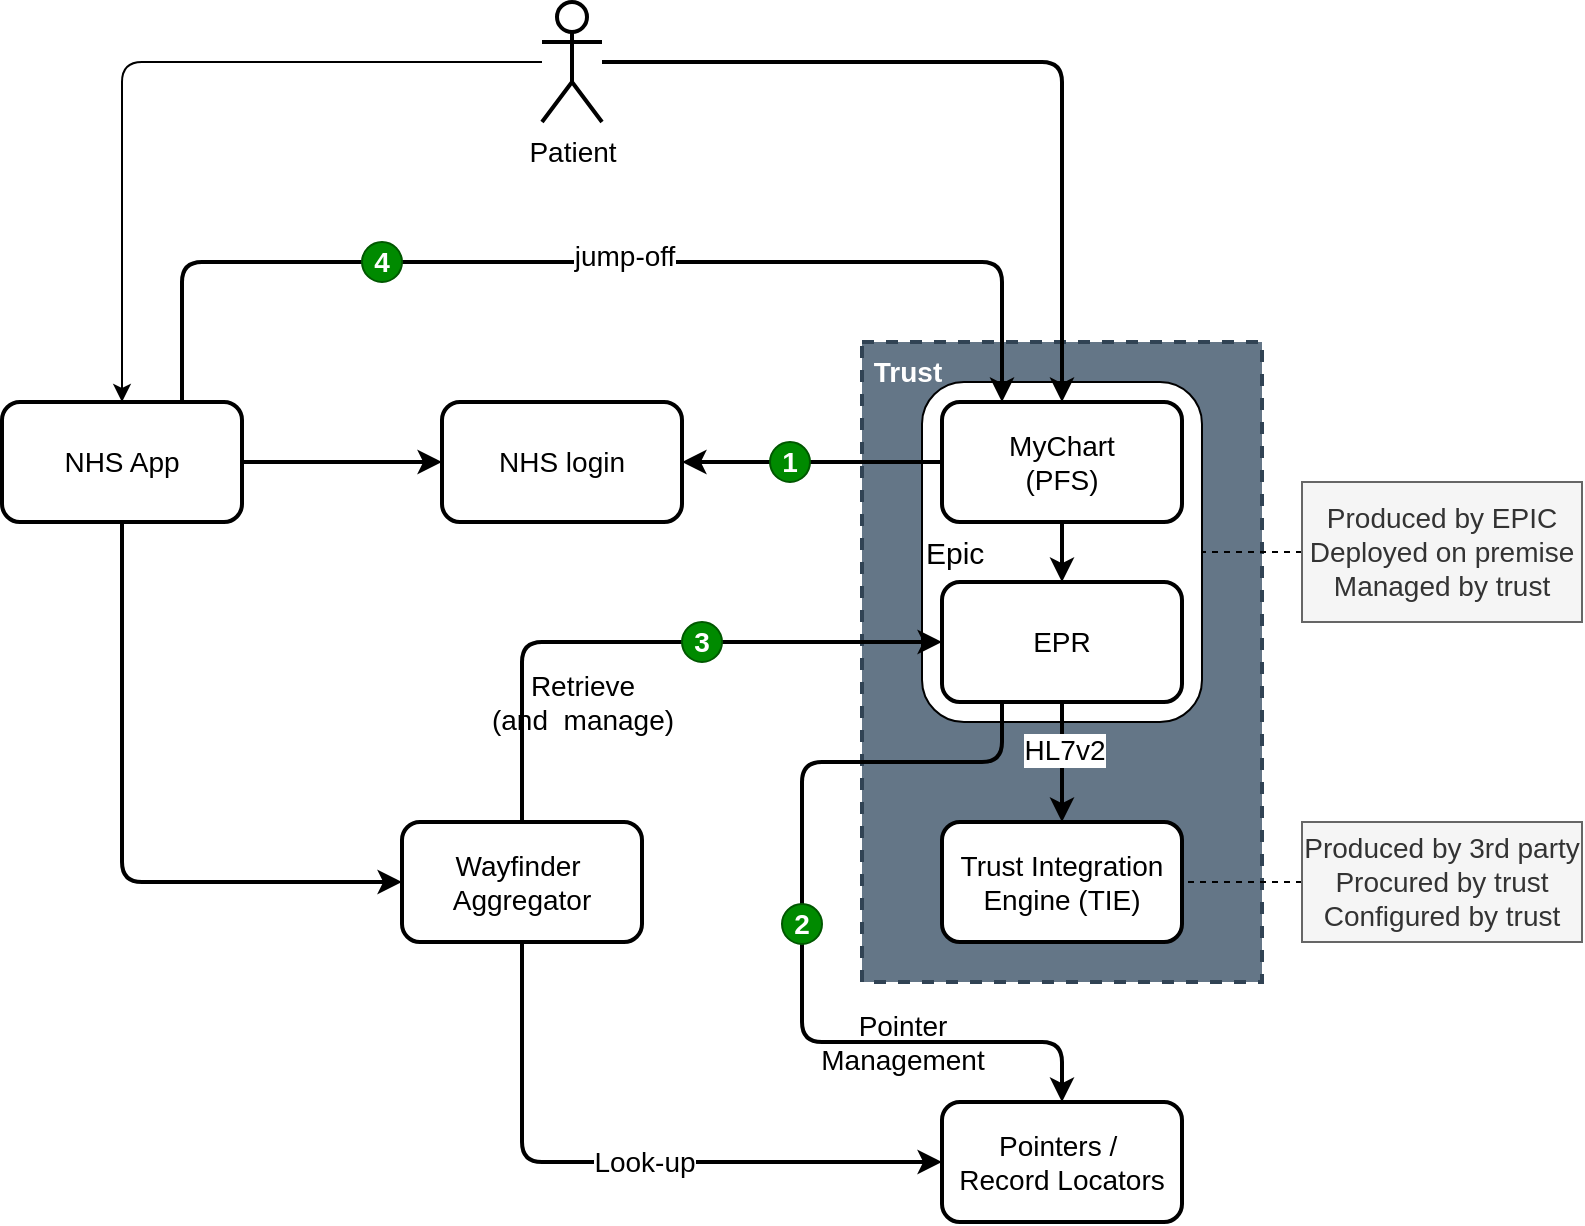 <mxfile>
    <diagram id="cSx2rAaaYHSNlt3S_o5b" name="Page-1">
        <mxGraphModel dx="203" dy="137" grid="1" gridSize="10" guides="1" tooltips="1" connect="1" arrows="1" fold="1" page="1" pageScale="1" pageWidth="827" pageHeight="1169" math="0" shadow="0">
            <root>
                <mxCell id="0"/>
                <mxCell id="1" parent="0"/>
                <mxCell id="0cOvibwge1xp_EZN1MW7-1" value="&amp;nbsp;Trust" style="rounded=0;whiteSpace=wrap;html=1;dashed=1;align=left;verticalAlign=top;fontStyle=1;fillColor=#647687;strokeColor=#314354;fontSize=14;strokeWidth=2;fontColor=#ffffff;" parent="1" vertex="1">
                    <mxGeometry x="440" y="190" width="200" height="320" as="geometry"/>
                </mxCell>
                <mxCell id="4" value="Epic" style="rounded=1;whiteSpace=wrap;html=1;fillColor=#FFFFFF;fontColor=#000000;align=left;fontSize=15;" vertex="1" parent="1">
                    <mxGeometry x="470" y="210" width="140" height="170" as="geometry"/>
                </mxCell>
                <mxCell id="0cOvibwge1xp_EZN1MW7-2" style="edgeStyle=orthogonalEdgeStyle;rounded=0;orthogonalLoop=1;jettySize=auto;html=1;entryX=0.5;entryY=0;entryDx=0;entryDy=0;strokeWidth=2;fontSize=14;" parent="1" source="0cOvibwge1xp_EZN1MW7-4" target="0cOvibwge1xp_EZN1MW7-6" edge="1">
                    <mxGeometry relative="1" as="geometry"/>
                </mxCell>
                <mxCell id="0cOvibwge1xp_EZN1MW7-3" value="HL7v2" style="edgeLabel;html=1;align=center;verticalAlign=middle;resizable=0;points=[];fontSize=14;" parent="0cOvibwge1xp_EZN1MW7-2" vertex="1" connectable="0">
                    <mxGeometry x="-0.2" y="1" relative="1" as="geometry">
                        <mxPoint as="offset"/>
                    </mxGeometry>
                </mxCell>
                <mxCell id="5" style="edgeStyle=orthogonalEdgeStyle;html=1;exitX=0.25;exitY=1;exitDx=0;exitDy=0;entryX=0.5;entryY=0;entryDx=0;entryDy=0;fontSize=15;fontColor=#000000;strokeWidth=2;" edge="1" parent="1" source="0cOvibwge1xp_EZN1MW7-4" target="0cOvibwge1xp_EZN1MW7-12">
                    <mxGeometry relative="1" as="geometry">
                        <Array as="points">
                            <mxPoint x="510" y="400"/>
                            <mxPoint x="410" y="400"/>
                            <mxPoint x="410" y="540"/>
                            <mxPoint x="540" y="540"/>
                        </Array>
                    </mxGeometry>
                </mxCell>
                <mxCell id="0cOvibwge1xp_EZN1MW7-4" value="EPR" style="rounded=1;whiteSpace=wrap;html=1;strokeWidth=2;fontSize=14;" parent="1" vertex="1">
                    <mxGeometry x="480" y="310" width="120" height="60" as="geometry"/>
                </mxCell>
                <mxCell id="0cOvibwge1xp_EZN1MW7-6" value="Trust Integration Engine (TIE)" style="rounded=1;whiteSpace=wrap;html=1;strokeWidth=2;fontSize=14;" parent="1" vertex="1">
                    <mxGeometry x="480" y="430" width="120" height="60" as="geometry"/>
                </mxCell>
                <mxCell id="0cOvibwge1xp_EZN1MW7-7" style="rounded=0;orthogonalLoop=1;jettySize=auto;html=1;entryX=1;entryY=0.5;entryDx=0;entryDy=0;endArrow=none;endFill=0;exitX=0;exitY=0.5;exitDx=0;exitDy=0;dashed=1;fontSize=14;" parent="1" source="0cOvibwge1xp_EZN1MW7-9" target="4" edge="1">
                    <mxGeometry relative="1" as="geometry"/>
                </mxCell>
                <mxCell id="0cOvibwge1xp_EZN1MW7-9" value="Produced by EPIC&lt;div&gt;Deployed on premise&lt;/div&gt;&lt;div&gt;Managed by trust&lt;/div&gt;" style="rounded=0;whiteSpace=wrap;html=1;fillColor=#f5f5f5;fontColor=#333333;strokeColor=#666666;fontSize=14;" parent="1" vertex="1">
                    <mxGeometry x="660" y="260" width="140" height="70" as="geometry"/>
                </mxCell>
                <mxCell id="0cOvibwge1xp_EZN1MW7-10" style="rounded=0;orthogonalLoop=1;jettySize=auto;html=1;entryX=1;entryY=0.5;entryDx=0;entryDy=0;endArrow=none;endFill=0;exitX=0;exitY=0.5;exitDx=0;exitDy=0;dashed=1;fontSize=14;" parent="1" source="0cOvibwge1xp_EZN1MW7-11" target="0cOvibwge1xp_EZN1MW7-6" edge="1">
                    <mxGeometry relative="1" as="geometry"/>
                </mxCell>
                <mxCell id="0cOvibwge1xp_EZN1MW7-11" value="Produced by 3rd party&lt;div&gt;Procured by trust&lt;br&gt;&lt;div&gt;Configured by trust&lt;/div&gt;&lt;/div&gt;" style="rounded=0;whiteSpace=wrap;html=1;fillColor=#f5f5f5;fontColor=#333333;strokeColor=#666666;fontSize=14;" parent="1" vertex="1">
                    <mxGeometry x="660" y="430" width="140" height="60" as="geometry"/>
                </mxCell>
                <mxCell id="0cOvibwge1xp_EZN1MW7-12" value="Pointers /&amp;nbsp;&lt;div&gt;Record Locators&lt;/div&gt;" style="rounded=1;whiteSpace=wrap;html=1;strokeWidth=2;fontSize=14;" parent="1" vertex="1">
                    <mxGeometry x="480" y="570" width="120" height="60" as="geometry"/>
                </mxCell>
                <mxCell id="0cOvibwge1xp_EZN1MW7-13" style="edgeStyle=orthogonalEdgeStyle;rounded=1;orthogonalLoop=1;jettySize=auto;html=1;entryX=0;entryY=0.5;entryDx=0;entryDy=0;exitX=0.5;exitY=1;exitDx=0;exitDy=0;curved=0;strokeWidth=2;fontSize=14;" parent="1" source="0cOvibwge1xp_EZN1MW7-17" target="0cOvibwge1xp_EZN1MW7-12" edge="1">
                    <mxGeometry relative="1" as="geometry"/>
                </mxCell>
                <mxCell id="0cOvibwge1xp_EZN1MW7-14" value="Look-up" style="edgeLabel;html=1;align=center;verticalAlign=middle;resizable=0;points=[];fontSize=14;" parent="0cOvibwge1xp_EZN1MW7-13" vertex="1" connectable="0">
                    <mxGeometry x="0.069" relative="1" as="geometry">
                        <mxPoint as="offset"/>
                    </mxGeometry>
                </mxCell>
                <mxCell id="0cOvibwge1xp_EZN1MW7-15" style="edgeStyle=orthogonalEdgeStyle;rounded=1;orthogonalLoop=1;jettySize=auto;html=1;entryX=0;entryY=0.5;entryDx=0;entryDy=0;exitX=0.5;exitY=0;exitDx=0;exitDy=0;curved=0;strokeWidth=2;fontSize=14;" parent="1" source="0cOvibwge1xp_EZN1MW7-17" target="0cOvibwge1xp_EZN1MW7-4" edge="1">
                    <mxGeometry relative="1" as="geometry"/>
                </mxCell>
                <mxCell id="0cOvibwge1xp_EZN1MW7-16" value="Retrieve&lt;div&gt;(and&amp;nbsp;&lt;span style=&quot;background-color: initial;&quot;&gt;&amp;nbsp;manage)&lt;/span&gt;&lt;/div&gt;" style="edgeLabel;html=1;align=center;verticalAlign=middle;resizable=0;points=[];labelBackgroundColor=none;fontSize=14;" parent="0cOvibwge1xp_EZN1MW7-15" vertex="1" connectable="0">
                    <mxGeometry x="-0.108" relative="1" as="geometry">
                        <mxPoint x="-14" y="30" as="offset"/>
                    </mxGeometry>
                </mxCell>
                <mxCell id="0cOvibwge1xp_EZN1MW7-17" value="Wayfinder&amp;nbsp;&lt;div&gt;Aggregator&lt;/div&gt;" style="rounded=1;whiteSpace=wrap;html=1;strokeWidth=2;fontSize=14;" parent="1" vertex="1">
                    <mxGeometry x="210" y="430" width="120" height="60" as="geometry"/>
                </mxCell>
                <mxCell id="0cOvibwge1xp_EZN1MW7-18" style="edgeStyle=orthogonalEdgeStyle;rounded=0;orthogonalLoop=1;jettySize=auto;html=1;entryX=0;entryY=0.5;entryDx=0;entryDy=0;strokeWidth=2;fontSize=14;" parent="1" source="0cOvibwge1xp_EZN1MW7-22" target="0cOvibwge1xp_EZN1MW7-23" edge="1">
                    <mxGeometry relative="1" as="geometry"/>
                </mxCell>
                <mxCell id="0cOvibwge1xp_EZN1MW7-19" style="edgeStyle=orthogonalEdgeStyle;rounded=1;orthogonalLoop=1;jettySize=auto;html=1;entryX=0;entryY=0.5;entryDx=0;entryDy=0;exitX=0.5;exitY=1;exitDx=0;exitDy=0;curved=0;strokeWidth=2;fontSize=14;" parent="1" source="0cOvibwge1xp_EZN1MW7-22" target="0cOvibwge1xp_EZN1MW7-17" edge="1">
                    <mxGeometry relative="1" as="geometry"/>
                </mxCell>
                <mxCell id="0cOvibwge1xp_EZN1MW7-20" style="edgeStyle=orthogonalEdgeStyle;rounded=1;orthogonalLoop=1;jettySize=auto;html=1;exitX=0.75;exitY=0;exitDx=0;exitDy=0;entryX=0.25;entryY=0;entryDx=0;entryDy=0;curved=0;strokeWidth=2;fontSize=14;" parent="1" source="0cOvibwge1xp_EZN1MW7-22" target="0cOvibwge1xp_EZN1MW7-29" edge="1">
                    <mxGeometry relative="1" as="geometry">
                        <Array as="points">
                            <mxPoint x="100" y="150"/>
                            <mxPoint x="510" y="150"/>
                        </Array>
                    </mxGeometry>
                </mxCell>
                <mxCell id="0cOvibwge1xp_EZN1MW7-21" value="jump-off" style="edgeLabel;html=1;align=center;verticalAlign=middle;resizable=0;points=[];fontSize=14;" parent="0cOvibwge1xp_EZN1MW7-20" vertex="1" connectable="0">
                    <mxGeometry x="0.059" y="3" relative="1" as="geometry">
                        <mxPoint as="offset"/>
                    </mxGeometry>
                </mxCell>
                <mxCell id="0cOvibwge1xp_EZN1MW7-22" value="NHS App" style="rounded=1;whiteSpace=wrap;html=1;strokeWidth=2;fontSize=14;" parent="1" vertex="1">
                    <mxGeometry x="10" y="220" width="120" height="60" as="geometry"/>
                </mxCell>
                <mxCell id="0cOvibwge1xp_EZN1MW7-23" value="NHS login" style="rounded=1;whiteSpace=wrap;html=1;strokeWidth=2;fontSize=14;" parent="1" vertex="1">
                    <mxGeometry x="230" y="220" width="120" height="60" as="geometry"/>
                </mxCell>
                <mxCell id="0cOvibwge1xp_EZN1MW7-24" style="edgeStyle=orthogonalEdgeStyle;rounded=1;orthogonalLoop=1;jettySize=auto;html=1;curved=0;fontSize=14;" parent="1" source="0cOvibwge1xp_EZN1MW7-26" target="0cOvibwge1xp_EZN1MW7-22" edge="1">
                    <mxGeometry relative="1" as="geometry"/>
                </mxCell>
                <mxCell id="0cOvibwge1xp_EZN1MW7-25" style="edgeStyle=orthogonalEdgeStyle;rounded=1;orthogonalLoop=1;jettySize=auto;html=1;curved=0;strokeWidth=2;fontSize=14;" parent="1" source="0cOvibwge1xp_EZN1MW7-26" target="0cOvibwge1xp_EZN1MW7-29" edge="1">
                    <mxGeometry relative="1" as="geometry"/>
                </mxCell>
                <mxCell id="0cOvibwge1xp_EZN1MW7-26" value="Patient" style="shape=umlActor;verticalLabelPosition=bottom;verticalAlign=top;html=1;outlineConnect=0;fontSize=14;strokeWidth=2;" parent="1" vertex="1">
                    <mxGeometry x="280" y="20" width="30" height="60" as="geometry"/>
                </mxCell>
                <mxCell id="0cOvibwge1xp_EZN1MW7-27" value="" style="edgeStyle=orthogonalEdgeStyle;rounded=0;orthogonalLoop=1;jettySize=auto;html=1;strokeWidth=2;fontSize=14;" parent="1" source="0cOvibwge1xp_EZN1MW7-29" target="0cOvibwge1xp_EZN1MW7-4" edge="1">
                    <mxGeometry relative="1" as="geometry"/>
                </mxCell>
                <mxCell id="0cOvibwge1xp_EZN1MW7-28" style="edgeStyle=orthogonalEdgeStyle;rounded=0;orthogonalLoop=1;jettySize=auto;html=1;entryX=1;entryY=0.5;entryDx=0;entryDy=0;strokeWidth=2;fontSize=14;startArrow=none;" parent="1" source="0cOvibwge1xp_EZN1MW7-30" target="0cOvibwge1xp_EZN1MW7-23" edge="1">
                    <mxGeometry relative="1" as="geometry"/>
                </mxCell>
                <mxCell id="0cOvibwge1xp_EZN1MW7-29" value="MyChart&lt;div&gt;(PFS)&lt;/div&gt;" style="rounded=1;whiteSpace=wrap;html=1;strokeWidth=2;fontSize=14;" parent="1" vertex="1">
                    <mxGeometry x="480" y="220" width="120" height="60" as="geometry"/>
                </mxCell>
                <mxCell id="0cOvibwge1xp_EZN1MW7-31" value="2" style="ellipse;whiteSpace=wrap;html=1;aspect=fixed;fillColor=#008a00;strokeColor=#005700;fontSize=14;fontColor=#ffffff;fontStyle=1" parent="1" vertex="1">
                    <mxGeometry x="400" y="471" width="20" height="20" as="geometry"/>
                </mxCell>
                <mxCell id="0cOvibwge1xp_EZN1MW7-32" value="3" style="ellipse;whiteSpace=wrap;html=1;aspect=fixed;fillColor=#008a00;strokeColor=#005700;fontSize=14;fontStyle=1;fontColor=#ffffff;" parent="1" vertex="1">
                    <mxGeometry x="350" y="330" width="20" height="20" as="geometry"/>
                </mxCell>
                <mxCell id="0cOvibwge1xp_EZN1MW7-33" value="4" style="ellipse;whiteSpace=wrap;html=1;aspect=fixed;fillColor=#008a00;strokeColor=#005700;fontSize=14;fontColor=#ffffff;fontStyle=1" parent="1" vertex="1">
                    <mxGeometry x="190" y="140" width="20" height="20" as="geometry"/>
                </mxCell>
                <mxCell id="6" value="Pointer&lt;br&gt;Management" style="edgeLabel;html=1;align=center;verticalAlign=middle;resizable=0;points=[];labelBackgroundColor=none;fontSize=14;" vertex="1" connectable="0" parent="1">
                    <mxGeometry x="460.0" y="540" as="geometry"/>
                </mxCell>
                <mxCell id="7" value="" style="edgeStyle=orthogonalEdgeStyle;rounded=0;orthogonalLoop=1;jettySize=auto;html=1;entryX=1;entryY=0.5;entryDx=0;entryDy=0;strokeWidth=2;fontSize=14;endArrow=none;" edge="1" parent="1" source="0cOvibwge1xp_EZN1MW7-29" target="0cOvibwge1xp_EZN1MW7-30">
                    <mxGeometry relative="1" as="geometry">
                        <mxPoint x="480" y="250" as="sourcePoint"/>
                        <mxPoint x="350" y="250" as="targetPoint"/>
                    </mxGeometry>
                </mxCell>
                <mxCell id="0cOvibwge1xp_EZN1MW7-30" value="1" style="ellipse;whiteSpace=wrap;html=1;aspect=fixed;fillColor=#008a00;strokeColor=#005700;fontSize=14;fontStyle=1;fontColor=#ffffff;" parent="1" vertex="1">
                    <mxGeometry x="394" y="240" width="20" height="20" as="geometry"/>
                </mxCell>
            </root>
        </mxGraphModel>
    </diagram>
</mxfile>